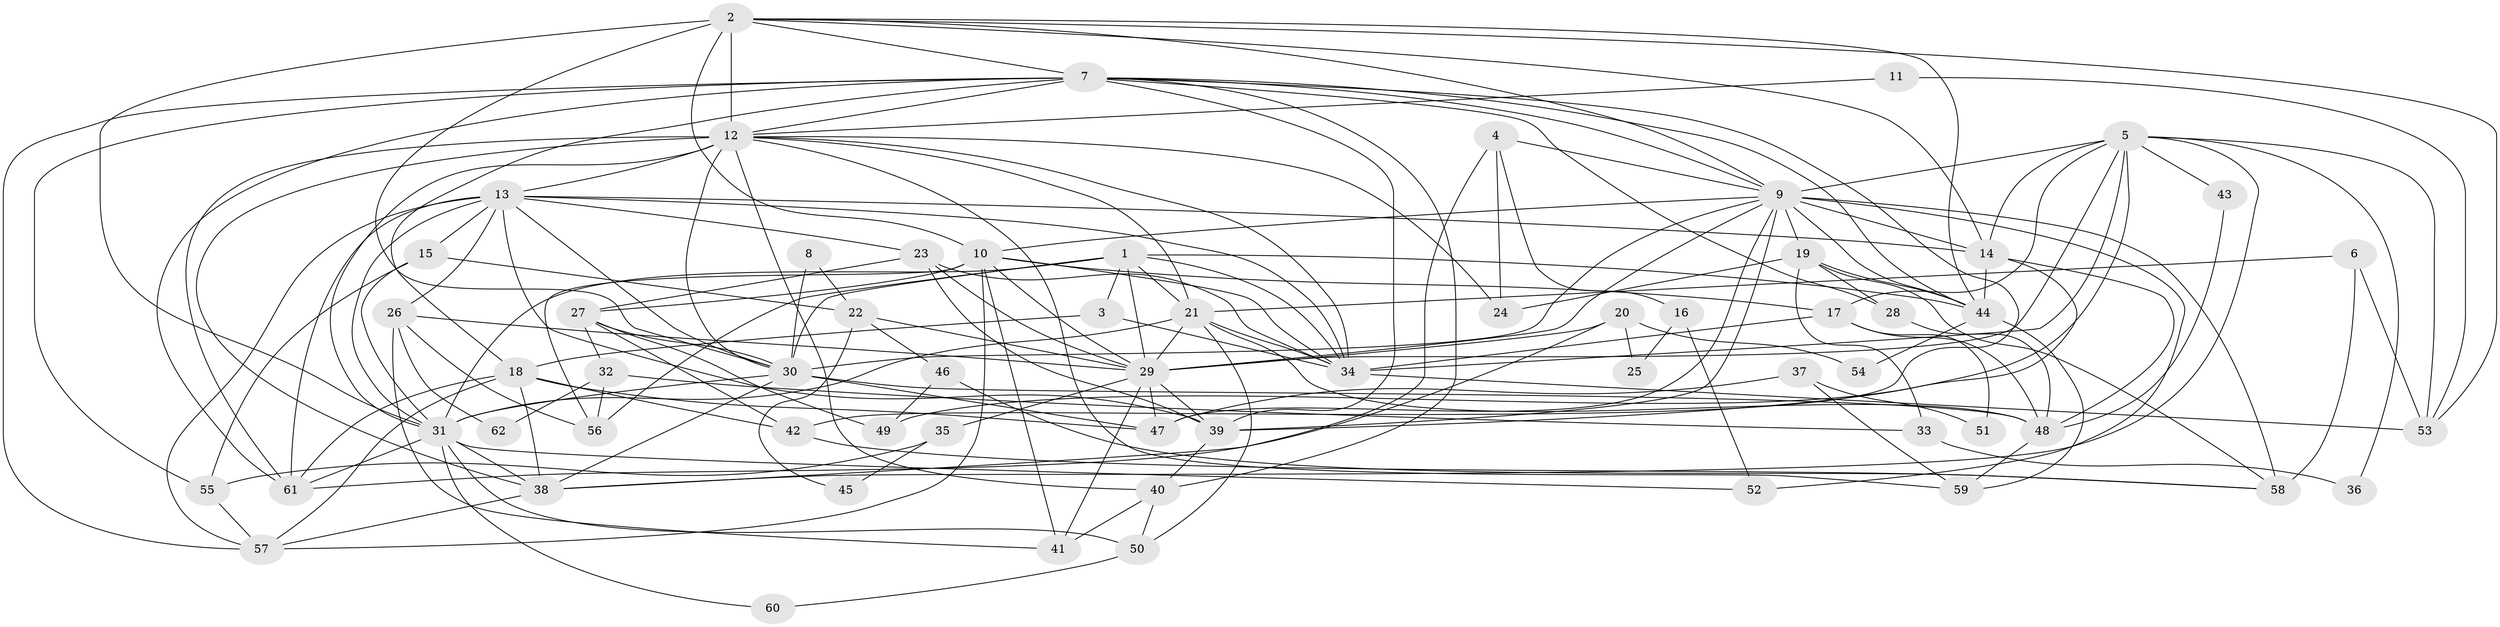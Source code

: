 // original degree distribution, {6: 0.12096774193548387, 5: 0.14516129032258066, 3: 0.2903225806451613, 4: 0.2661290322580645, 2: 0.12903225806451613, 7: 0.04032258064516129, 9: 0.008064516129032258}
// Generated by graph-tools (version 1.1) at 2025/50/03/04/25 22:50:55]
// undirected, 62 vertices, 170 edges
graph export_dot {
  node [color=gray90,style=filled];
  1;
  2;
  3;
  4;
  5;
  6;
  7;
  8;
  9;
  10;
  11;
  12;
  13;
  14;
  15;
  16;
  17;
  18;
  19;
  20;
  21;
  22;
  23;
  24;
  25;
  26;
  27;
  28;
  29;
  30;
  31;
  32;
  33;
  34;
  35;
  36;
  37;
  38;
  39;
  40;
  41;
  42;
  43;
  44;
  45;
  46;
  47;
  48;
  49;
  50;
  51;
  52;
  53;
  54;
  55;
  56;
  57;
  58;
  59;
  60;
  61;
  62;
  1 -- 3 [weight=1.0];
  1 -- 21 [weight=3.0];
  1 -- 29 [weight=1.0];
  1 -- 30 [weight=1.0];
  1 -- 31 [weight=3.0];
  1 -- 34 [weight=1.0];
  1 -- 44 [weight=1.0];
  1 -- 56 [weight=1.0];
  2 -- 7 [weight=1.0];
  2 -- 9 [weight=1.0];
  2 -- 10 [weight=3.0];
  2 -- 12 [weight=1.0];
  2 -- 14 [weight=1.0];
  2 -- 30 [weight=1.0];
  2 -- 31 [weight=1.0];
  2 -- 44 [weight=1.0];
  2 -- 53 [weight=1.0];
  3 -- 18 [weight=1.0];
  3 -- 34 [weight=1.0];
  4 -- 9 [weight=1.0];
  4 -- 16 [weight=1.0];
  4 -- 24 [weight=1.0];
  4 -- 38 [weight=1.0];
  5 -- 9 [weight=2.0];
  5 -- 14 [weight=1.0];
  5 -- 17 [weight=1.0];
  5 -- 29 [weight=1.0];
  5 -- 34 [weight=2.0];
  5 -- 36 [weight=1.0];
  5 -- 38 [weight=1.0];
  5 -- 43 [weight=1.0];
  5 -- 49 [weight=1.0];
  5 -- 53 [weight=1.0];
  6 -- 21 [weight=1.0];
  6 -- 53 [weight=1.0];
  6 -- 58 [weight=1.0];
  7 -- 9 [weight=1.0];
  7 -- 12 [weight=1.0];
  7 -- 18 [weight=1.0];
  7 -- 28 [weight=1.0];
  7 -- 39 [weight=1.0];
  7 -- 40 [weight=1.0];
  7 -- 42 [weight=1.0];
  7 -- 44 [weight=1.0];
  7 -- 55 [weight=1.0];
  7 -- 57 [weight=1.0];
  7 -- 61 [weight=1.0];
  8 -- 22 [weight=1.0];
  8 -- 30 [weight=1.0];
  9 -- 10 [weight=1.0];
  9 -- 14 [weight=1.0];
  9 -- 19 [weight=1.0];
  9 -- 29 [weight=1.0];
  9 -- 30 [weight=1.0];
  9 -- 39 [weight=1.0];
  9 -- 44 [weight=1.0];
  9 -- 47 [weight=2.0];
  9 -- 52 [weight=1.0];
  9 -- 58 [weight=1.0];
  10 -- 17 [weight=1.0];
  10 -- 27 [weight=1.0];
  10 -- 29 [weight=1.0];
  10 -- 34 [weight=1.0];
  10 -- 41 [weight=1.0];
  10 -- 56 [weight=1.0];
  10 -- 57 [weight=1.0];
  11 -- 12 [weight=1.0];
  11 -- 53 [weight=1.0];
  12 -- 13 [weight=1.0];
  12 -- 21 [weight=1.0];
  12 -- 24 [weight=1.0];
  12 -- 30 [weight=1.0];
  12 -- 31 [weight=1.0];
  12 -- 34 [weight=1.0];
  12 -- 38 [weight=2.0];
  12 -- 40 [weight=1.0];
  12 -- 59 [weight=1.0];
  12 -- 61 [weight=1.0];
  13 -- 14 [weight=2.0];
  13 -- 15 [weight=2.0];
  13 -- 23 [weight=1.0];
  13 -- 26 [weight=1.0];
  13 -- 30 [weight=1.0];
  13 -- 31 [weight=1.0];
  13 -- 34 [weight=1.0];
  13 -- 39 [weight=1.0];
  13 -- 57 [weight=1.0];
  13 -- 61 [weight=1.0];
  14 -- 39 [weight=1.0];
  14 -- 44 [weight=1.0];
  14 -- 48 [weight=1.0];
  15 -- 22 [weight=1.0];
  15 -- 31 [weight=1.0];
  15 -- 55 [weight=1.0];
  16 -- 25 [weight=1.0];
  16 -- 52 [weight=1.0];
  17 -- 34 [weight=1.0];
  17 -- 48 [weight=1.0];
  17 -- 51 [weight=1.0];
  18 -- 38 [weight=1.0];
  18 -- 42 [weight=1.0];
  18 -- 47 [weight=1.0];
  18 -- 57 [weight=1.0];
  18 -- 61 [weight=1.0];
  19 -- 24 [weight=1.0];
  19 -- 28 [weight=1.0];
  19 -- 33 [weight=1.0];
  19 -- 44 [weight=1.0];
  19 -- 58 [weight=1.0];
  20 -- 25 [weight=1.0];
  20 -- 29 [weight=1.0];
  20 -- 54 [weight=1.0];
  20 -- 61 [weight=1.0];
  21 -- 29 [weight=1.0];
  21 -- 31 [weight=1.0];
  21 -- 34 [weight=1.0];
  21 -- 48 [weight=1.0];
  21 -- 50 [weight=1.0];
  22 -- 29 [weight=1.0];
  22 -- 45 [weight=1.0];
  22 -- 46 [weight=1.0];
  23 -- 27 [weight=1.0];
  23 -- 29 [weight=1.0];
  23 -- 34 [weight=2.0];
  23 -- 39 [weight=1.0];
  26 -- 29 [weight=1.0];
  26 -- 41 [weight=1.0];
  26 -- 56 [weight=1.0];
  26 -- 62 [weight=1.0];
  27 -- 30 [weight=1.0];
  27 -- 32 [weight=1.0];
  27 -- 42 [weight=1.0];
  27 -- 49 [weight=1.0];
  28 -- 48 [weight=1.0];
  29 -- 35 [weight=1.0];
  29 -- 39 [weight=1.0];
  29 -- 41 [weight=1.0];
  29 -- 47 [weight=1.0];
  30 -- 31 [weight=1.0];
  30 -- 38 [weight=1.0];
  30 -- 47 [weight=1.0];
  30 -- 48 [weight=1.0];
  31 -- 38 [weight=1.0];
  31 -- 50 [weight=1.0];
  31 -- 52 [weight=1.0];
  31 -- 60 [weight=1.0];
  31 -- 61 [weight=1.0];
  32 -- 33 [weight=1.0];
  32 -- 56 [weight=1.0];
  32 -- 62 [weight=1.0];
  33 -- 36 [weight=1.0];
  34 -- 53 [weight=2.0];
  35 -- 45 [weight=1.0];
  35 -- 55 [weight=1.0];
  37 -- 47 [weight=1.0];
  37 -- 51 [weight=1.0];
  37 -- 59 [weight=1.0];
  38 -- 57 [weight=1.0];
  39 -- 40 [weight=1.0];
  40 -- 41 [weight=1.0];
  40 -- 50 [weight=1.0];
  42 -- 58 [weight=1.0];
  43 -- 48 [weight=1.0];
  44 -- 54 [weight=1.0];
  44 -- 59 [weight=1.0];
  46 -- 49 [weight=1.0];
  46 -- 58 [weight=1.0];
  48 -- 59 [weight=1.0];
  50 -- 60 [weight=1.0];
  55 -- 57 [weight=1.0];
}
